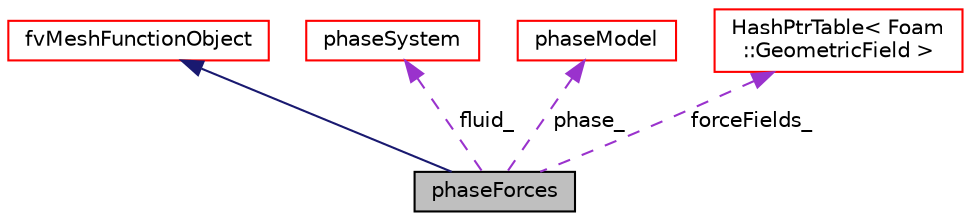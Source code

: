 digraph "phaseForces"
{
  bgcolor="transparent";
  edge [fontname="Helvetica",fontsize="10",labelfontname="Helvetica",labelfontsize="10"];
  node [fontname="Helvetica",fontsize="10",shape=record];
  Node1 [label="phaseForces",height=0.2,width=0.4,color="black", fillcolor="grey75", style="filled" fontcolor="black"];
  Node2 -> Node1 [dir="back",color="midnightblue",fontsize="10",style="solid",fontname="Helvetica"];
  Node2 [label="fvMeshFunctionObject",height=0.2,width=0.4,color="red",URL="$classFoam_1_1functionObjects_1_1fvMeshFunctionObject.html",tooltip="Specialization of Foam::functionObject for an Foam::fvMesh, providing a reference to the Foam::fvMesh..."];
  Node3 -> Node1 [dir="back",color="darkorchid3",fontsize="10",style="dashed",label=" fluid_" ,fontname="Helvetica"];
  Node3 [label="phaseSystem",height=0.2,width=0.4,color="red",URL="$classFoam_1_1phaseSystem.html",tooltip="Class to represent a system of phases and model interfacial transfers between them. "];
  Node4 -> Node1 [dir="back",color="darkorchid3",fontsize="10",style="dashed",label=" phase_" ,fontname="Helvetica"];
  Node4 [label="phaseModel",height=0.2,width=0.4,color="red",URL="$classFoam_1_1phaseModel.html",tooltip="Single incompressible phase derived from the phase-fraction. Used as part of the multiPhaseMixture fo..."];
  Node5 -> Node1 [dir="back",color="darkorchid3",fontsize="10",style="dashed",label=" forceFields_" ,fontname="Helvetica"];
  Node5 [label="HashPtrTable\< Foam\l::GeometricField \>",height=0.2,width=0.4,color="red",URL="$classFoam_1_1HashPtrTable.html"];
}
